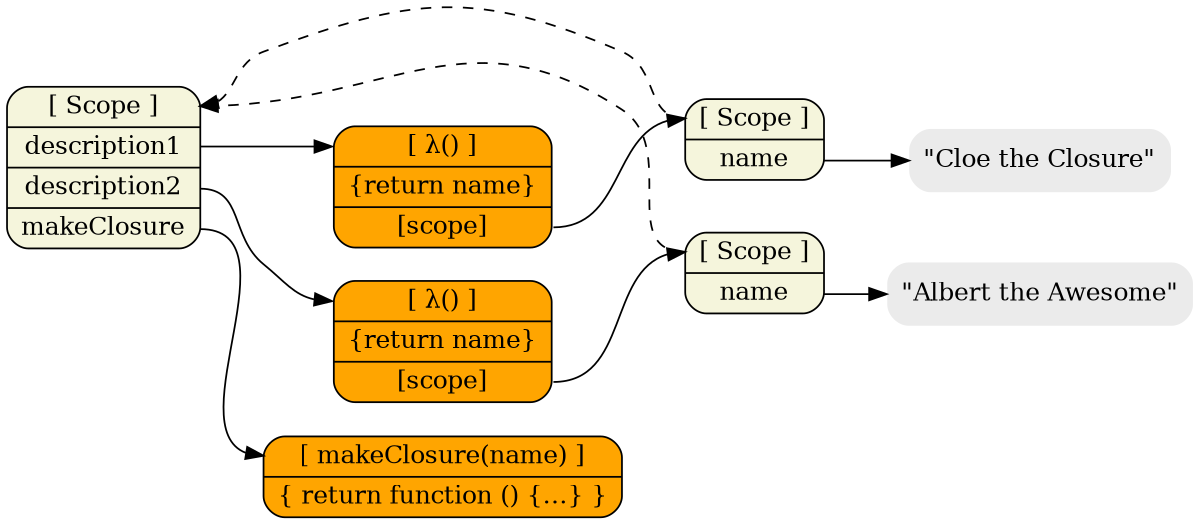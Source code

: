 digraph finite_state_machine {
	size="8,5"
	rankdir = "LR"

  /* Execution Contexts */
  node [shape=Mrecord, fillcolor=beige, style=filled];
  top [label="<__proto__>[ Scope ]|<description1>description1|<description2>description2|<makeClosure>makeClosure"];
  closure1 [label="<__proto__>[ Scope ]|<name>name"];
  closure2 [label="<__proto__>[ Scope ]|<name>name"];

  /* Normal Objects */
  node [shape = Mrecord, fillcolor=lightskyblue, style=filled];

  /* Function Objects */
  node [shape = Mrecord, fillcolor=orange, style=filled];
  fn_makeClosure [label="<__proto__>[ makeClosure(name) ]|\{ return function () \{…\} \}"];
  fn1 [label="<__proto__>[ λ() ]|\{return name\}|<__scope__>[scope]"];
  fn2 [label="<__proto__>[ λ() ]|\{return name\}|<__scope__>[scope]"];

  /* Literals */
  node [shape = plaintext, fillcolor=gray92, style="filled,rounded"];
  cloe [label="\"Cloe the Closure\""]
  albert [label="\"Albert the Awesome\""]

  /* References */
  top:makeClosure -> fn_makeClosure:__proto__;
  top:description1 -> fn1:__proto__;
  top:description2 -> fn2:__proto__;
  closure1:name -> cloe;
  closure2:name -> albert;
  fn1:__scope__ -> closure1:__proto__;
  fn2:__scope__ -> closure2:__proto__;

  /* Inheritance Chains */
  edge [style=dashed]
  closure1:__proto__ -> top:__proto__;
  closure2:__proto__ -> top:__proto__;



}